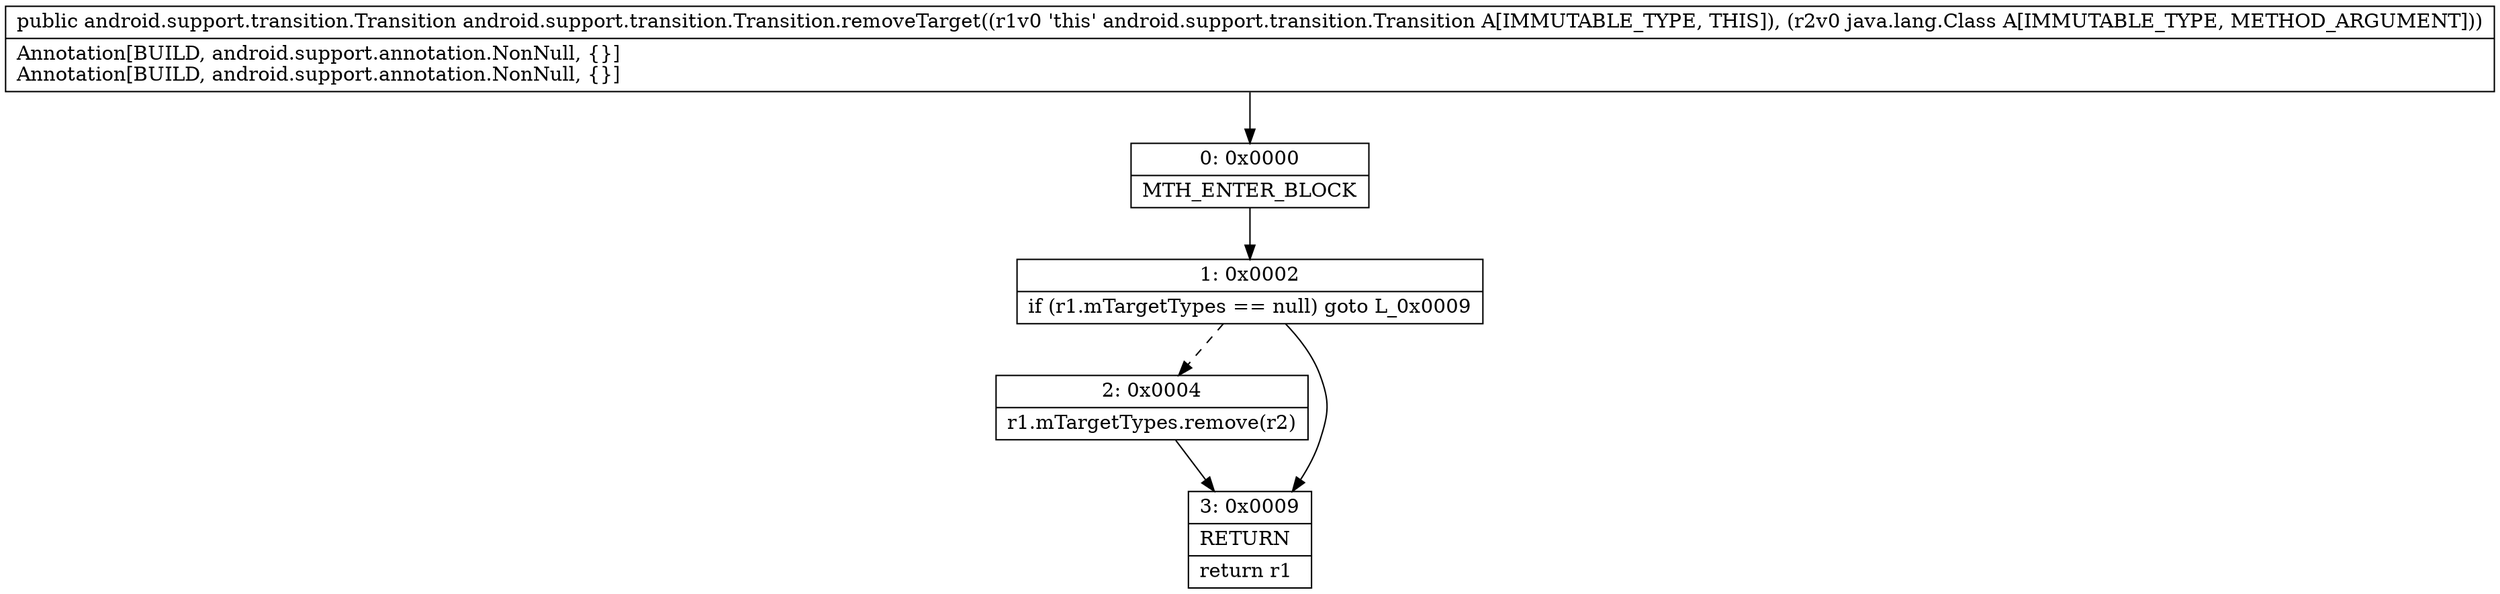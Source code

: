 digraph "CFG forandroid.support.transition.Transition.removeTarget(Ljava\/lang\/Class;)Landroid\/support\/transition\/Transition;" {
Node_0 [shape=record,label="{0\:\ 0x0000|MTH_ENTER_BLOCK\l}"];
Node_1 [shape=record,label="{1\:\ 0x0002|if (r1.mTargetTypes == null) goto L_0x0009\l}"];
Node_2 [shape=record,label="{2\:\ 0x0004|r1.mTargetTypes.remove(r2)\l}"];
Node_3 [shape=record,label="{3\:\ 0x0009|RETURN\l|return r1\l}"];
MethodNode[shape=record,label="{public android.support.transition.Transition android.support.transition.Transition.removeTarget((r1v0 'this' android.support.transition.Transition A[IMMUTABLE_TYPE, THIS]), (r2v0 java.lang.Class A[IMMUTABLE_TYPE, METHOD_ARGUMENT]))  | Annotation[BUILD, android.support.annotation.NonNull, \{\}]\lAnnotation[BUILD, android.support.annotation.NonNull, \{\}]\l}"];
MethodNode -> Node_0;
Node_0 -> Node_1;
Node_1 -> Node_2[style=dashed];
Node_1 -> Node_3;
Node_2 -> Node_3;
}

